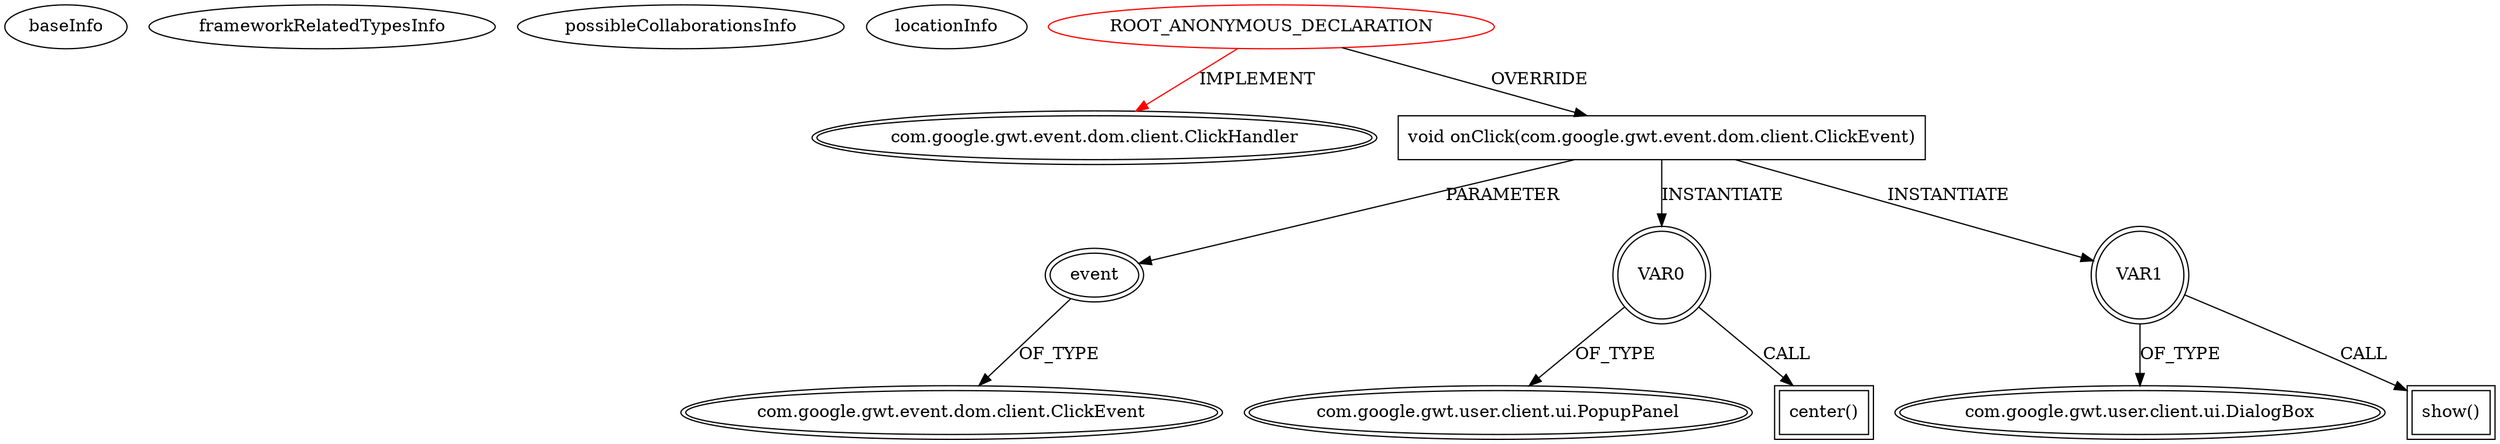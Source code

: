 digraph {
baseInfo[graphId=3488,category="extension_graph",isAnonymous=true,possibleRelation=false]
frameworkRelatedTypesInfo[0="com.google.gwt.event.dom.client.ClickHandler"]
possibleCollaborationsInfo[]
locationInfo[projectName="laaglu-lib-gwt-svg-edu-commons",filePath="/laaglu-lib-gwt-svg-edu-commons/lib-gwt-svg-edu-commons-master/src/main/java/org/vectomatic/svg/edu/client/commons/LicenseBox.java",contextSignature="com.google.gwt.user.client.ui.Widget createAboutButton()",graphId="3488"]
0[label="ROOT_ANONYMOUS_DECLARATION",vertexType="ROOT_ANONYMOUS_DECLARATION",isFrameworkType=false,color=red]
1[label="com.google.gwt.event.dom.client.ClickHandler",vertexType="FRAMEWORK_INTERFACE_TYPE",isFrameworkType=true,peripheries=2]
12[label="void onClick(com.google.gwt.event.dom.client.ClickEvent)",vertexType="OVERRIDING_METHOD_DECLARATION",isFrameworkType=false,shape=box]
13[label="event",vertexType="PARAMETER_DECLARATION",isFrameworkType=true,peripheries=2]
14[label="com.google.gwt.event.dom.client.ClickEvent",vertexType="FRAMEWORK_CLASS_TYPE",isFrameworkType=true,peripheries=2]
15[label="VAR0",vertexType="VARIABLE_EXPRESION",isFrameworkType=true,peripheries=2,shape=circle]
17[label="com.google.gwt.user.client.ui.PopupPanel",vertexType="FRAMEWORK_CLASS_TYPE",isFrameworkType=true,peripheries=2]
16[label="center()",vertexType="INSIDE_CALL",isFrameworkType=true,peripheries=2,shape=box]
18[label="VAR1",vertexType="VARIABLE_EXPRESION",isFrameworkType=true,peripheries=2,shape=circle]
20[label="com.google.gwt.user.client.ui.DialogBox",vertexType="FRAMEWORK_CLASS_TYPE",isFrameworkType=true,peripheries=2]
19[label="show()",vertexType="INSIDE_CALL",isFrameworkType=true,peripheries=2,shape=box]
0->1[label="IMPLEMENT",color=red]
0->12[label="OVERRIDE"]
13->14[label="OF_TYPE"]
12->13[label="PARAMETER"]
12->15[label="INSTANTIATE"]
15->17[label="OF_TYPE"]
15->16[label="CALL"]
12->18[label="INSTANTIATE"]
18->20[label="OF_TYPE"]
18->19[label="CALL"]
}
